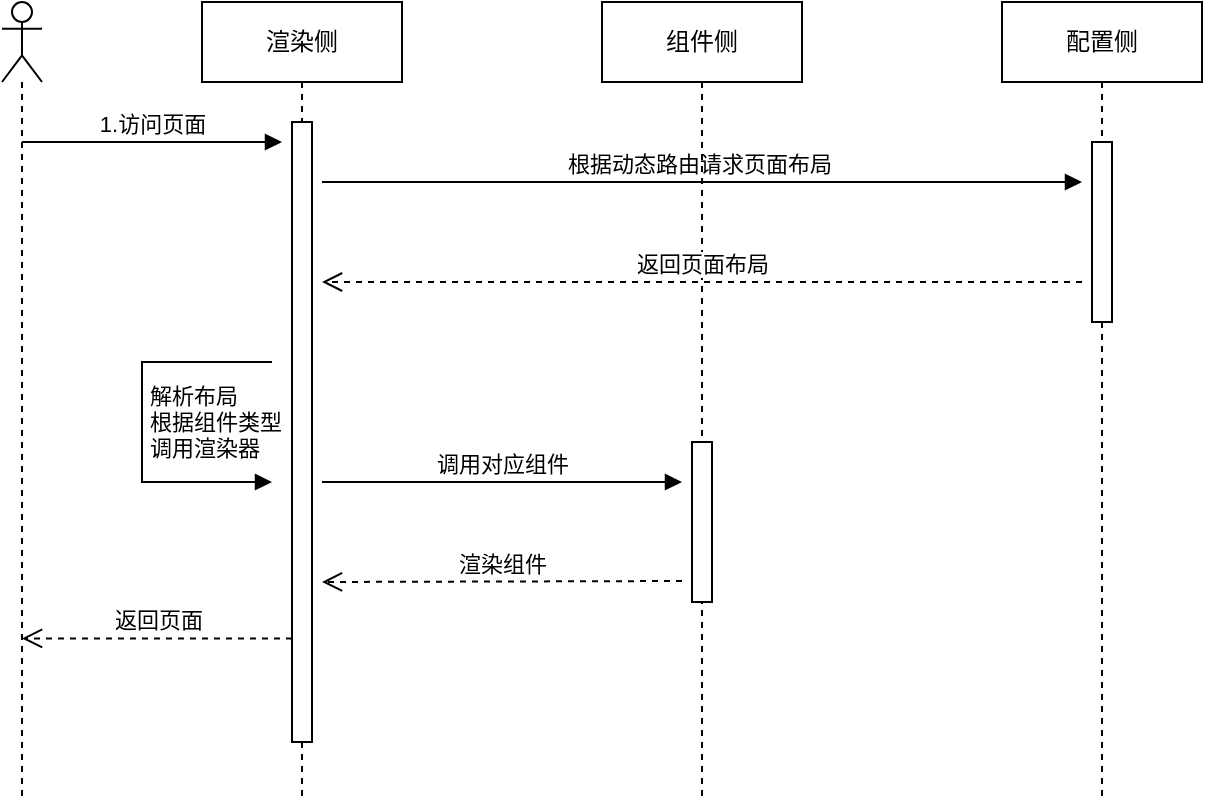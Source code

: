 <mxfile version="15.0.6" type="github">
  <diagram id="JYy8qpWYQjiHHaf_0ouh" name="Page-1">
    <mxGraphModel dx="946" dy="621" grid="1" gridSize="10" guides="1" tooltips="1" connect="1" arrows="1" fold="1" page="1" pageScale="1" pageWidth="850" pageHeight="1100" math="0" shadow="0">
      <root>
        <mxCell id="0" />
        <mxCell id="1" parent="0" />
        <mxCell id="G49e3AccV7yoDLofjGXc-14" value="" style="shape=umlLifeline;participant=umlActor;perimeter=lifelinePerimeter;whiteSpace=wrap;html=1;container=1;collapsible=0;recursiveResize=0;verticalAlign=top;spacingTop=36;outlineConnect=0;" parent="1" vertex="1">
          <mxGeometry x="50" y="40" width="20" height="400" as="geometry" />
        </mxCell>
        <mxCell id="G49e3AccV7yoDLofjGXc-15" value="渲染侧" style="shape=umlLifeline;perimeter=lifelinePerimeter;whiteSpace=wrap;html=1;container=1;collapsible=0;recursiveResize=0;outlineConnect=0;" parent="1" vertex="1">
          <mxGeometry x="150" y="40" width="100" height="400" as="geometry" />
        </mxCell>
        <mxCell id="G49e3AccV7yoDLofjGXc-33" value="" style="html=1;points=[];perimeter=orthogonalPerimeter;" parent="G49e3AccV7yoDLofjGXc-15" vertex="1">
          <mxGeometry x="45" y="60" width="10" height="310" as="geometry" />
        </mxCell>
        <mxCell id="G49e3AccV7yoDLofjGXc-41" value="根据动态路由请求页面布局 " style="verticalAlign=bottom;endArrow=block;html=1;" parent="G49e3AccV7yoDLofjGXc-15" edge="1">
          <mxGeometry width="80" relative="1" as="geometry">
            <mxPoint x="60" y="90" as="sourcePoint" />
            <mxPoint x="440" y="90" as="targetPoint" />
          </mxGeometry>
        </mxCell>
        <mxCell id="G49e3AccV7yoDLofjGXc-16" value="组件侧" style="shape=umlLifeline;perimeter=lifelinePerimeter;whiteSpace=wrap;html=1;container=1;collapsible=0;recursiveResize=0;outlineConnect=0;" parent="1" vertex="1">
          <mxGeometry x="350" y="40" width="100" height="400" as="geometry" />
        </mxCell>
        <mxCell id="G49e3AccV7yoDLofjGXc-42" value="" style="html=1;points=[];perimeter=orthogonalPerimeter;" parent="G49e3AccV7yoDLofjGXc-16" vertex="1">
          <mxGeometry x="45" y="220" width="10" height="80" as="geometry" />
        </mxCell>
        <mxCell id="G49e3AccV7yoDLofjGXc-17" value="配置侧" style="shape=umlLifeline;perimeter=lifelinePerimeter;whiteSpace=wrap;html=1;container=1;collapsible=0;recursiveResize=0;outlineConnect=0;" parent="1" vertex="1">
          <mxGeometry x="550" y="40" width="100" height="400" as="geometry" />
        </mxCell>
        <mxCell id="G49e3AccV7yoDLofjGXc-35" value="返回页面" style="html=1;verticalAlign=bottom;endArrow=open;dashed=1;endSize=8;exitX=0;exitY=0.833;exitDx=0;exitDy=0;exitPerimeter=0;" parent="1" source="G49e3AccV7yoDLofjGXc-33" target="G49e3AccV7yoDLofjGXc-14" edge="1">
          <mxGeometry relative="1" as="geometry">
            <mxPoint x="125" y="176" as="targetPoint" />
          </mxGeometry>
        </mxCell>
        <mxCell id="G49e3AccV7yoDLofjGXc-34" value="1.访问页面" style="html=1;verticalAlign=bottom;endArrow=block;" parent="1" source="G49e3AccV7yoDLofjGXc-14" edge="1">
          <mxGeometry relative="1" as="geometry">
            <mxPoint x="125" y="100" as="sourcePoint" />
            <mxPoint x="190" y="110" as="targetPoint" />
          </mxGeometry>
        </mxCell>
        <mxCell id="G49e3AccV7yoDLofjGXc-36" value="" style="html=1;points=[];perimeter=orthogonalPerimeter;" parent="1" vertex="1">
          <mxGeometry x="595" y="110" width="10" height="90" as="geometry" />
        </mxCell>
        <mxCell id="G49e3AccV7yoDLofjGXc-38" value="返回页面布局" style="html=1;verticalAlign=bottom;endArrow=open;dashed=1;endSize=8;" parent="1" edge="1">
          <mxGeometry relative="1" as="geometry">
            <mxPoint x="210" y="180" as="targetPoint" />
            <mxPoint x="590" y="180" as="sourcePoint" />
          </mxGeometry>
        </mxCell>
        <mxCell id="G49e3AccV7yoDLofjGXc-44" value="调用对应组件" style="html=1;verticalAlign=bottom;endArrow=block;" parent="1" edge="1">
          <mxGeometry width="80" relative="1" as="geometry">
            <mxPoint x="210" y="280" as="sourcePoint" />
            <mxPoint x="390" y="280" as="targetPoint" />
          </mxGeometry>
        </mxCell>
        <mxCell id="G49e3AccV7yoDLofjGXc-48" value="解析布局&lt;br&gt;根据组件类型&lt;br&gt;调用渲染器" style="edgeStyle=orthogonalEdgeStyle;html=1;align=left;spacingLeft=2;endArrow=block;rounded=0;" parent="1" edge="1">
          <mxGeometry relative="1" as="geometry">
            <mxPoint x="185" y="220" as="sourcePoint" />
            <Array as="points">
              <mxPoint x="120" y="220" />
              <mxPoint x="120" y="280" />
            </Array>
            <mxPoint x="185" y="280" as="targetPoint" />
          </mxGeometry>
        </mxCell>
        <mxCell id="A-odfrlSnA0EbJWILc02-1" value="渲染组件" style="html=1;verticalAlign=bottom;endArrow=open;dashed=1;endSize=8;" edge="1" parent="1">
          <mxGeometry relative="1" as="geometry">
            <mxPoint x="390" y="329.5" as="sourcePoint" />
            <mxPoint x="210" y="330" as="targetPoint" />
          </mxGeometry>
        </mxCell>
      </root>
    </mxGraphModel>
  </diagram>
</mxfile>
